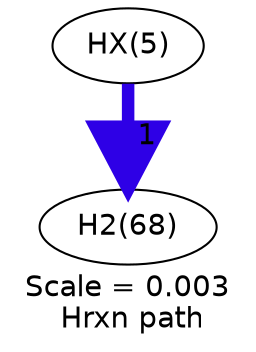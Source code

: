 digraph reaction_paths {
center=1;
s12 -> s8[fontname="Helvetica", style="setlinewidth(6)", arrowsize=3, color="0.7, 1.5, 0.9"
, label=" 1"];
s8 [ fontname="Helvetica", label="H2(68)"];
s12 [ fontname="Helvetica", label="HX(5)"];
 label = "Scale = 0.003\l Hrxn path";
 fontname = "Helvetica";
}
